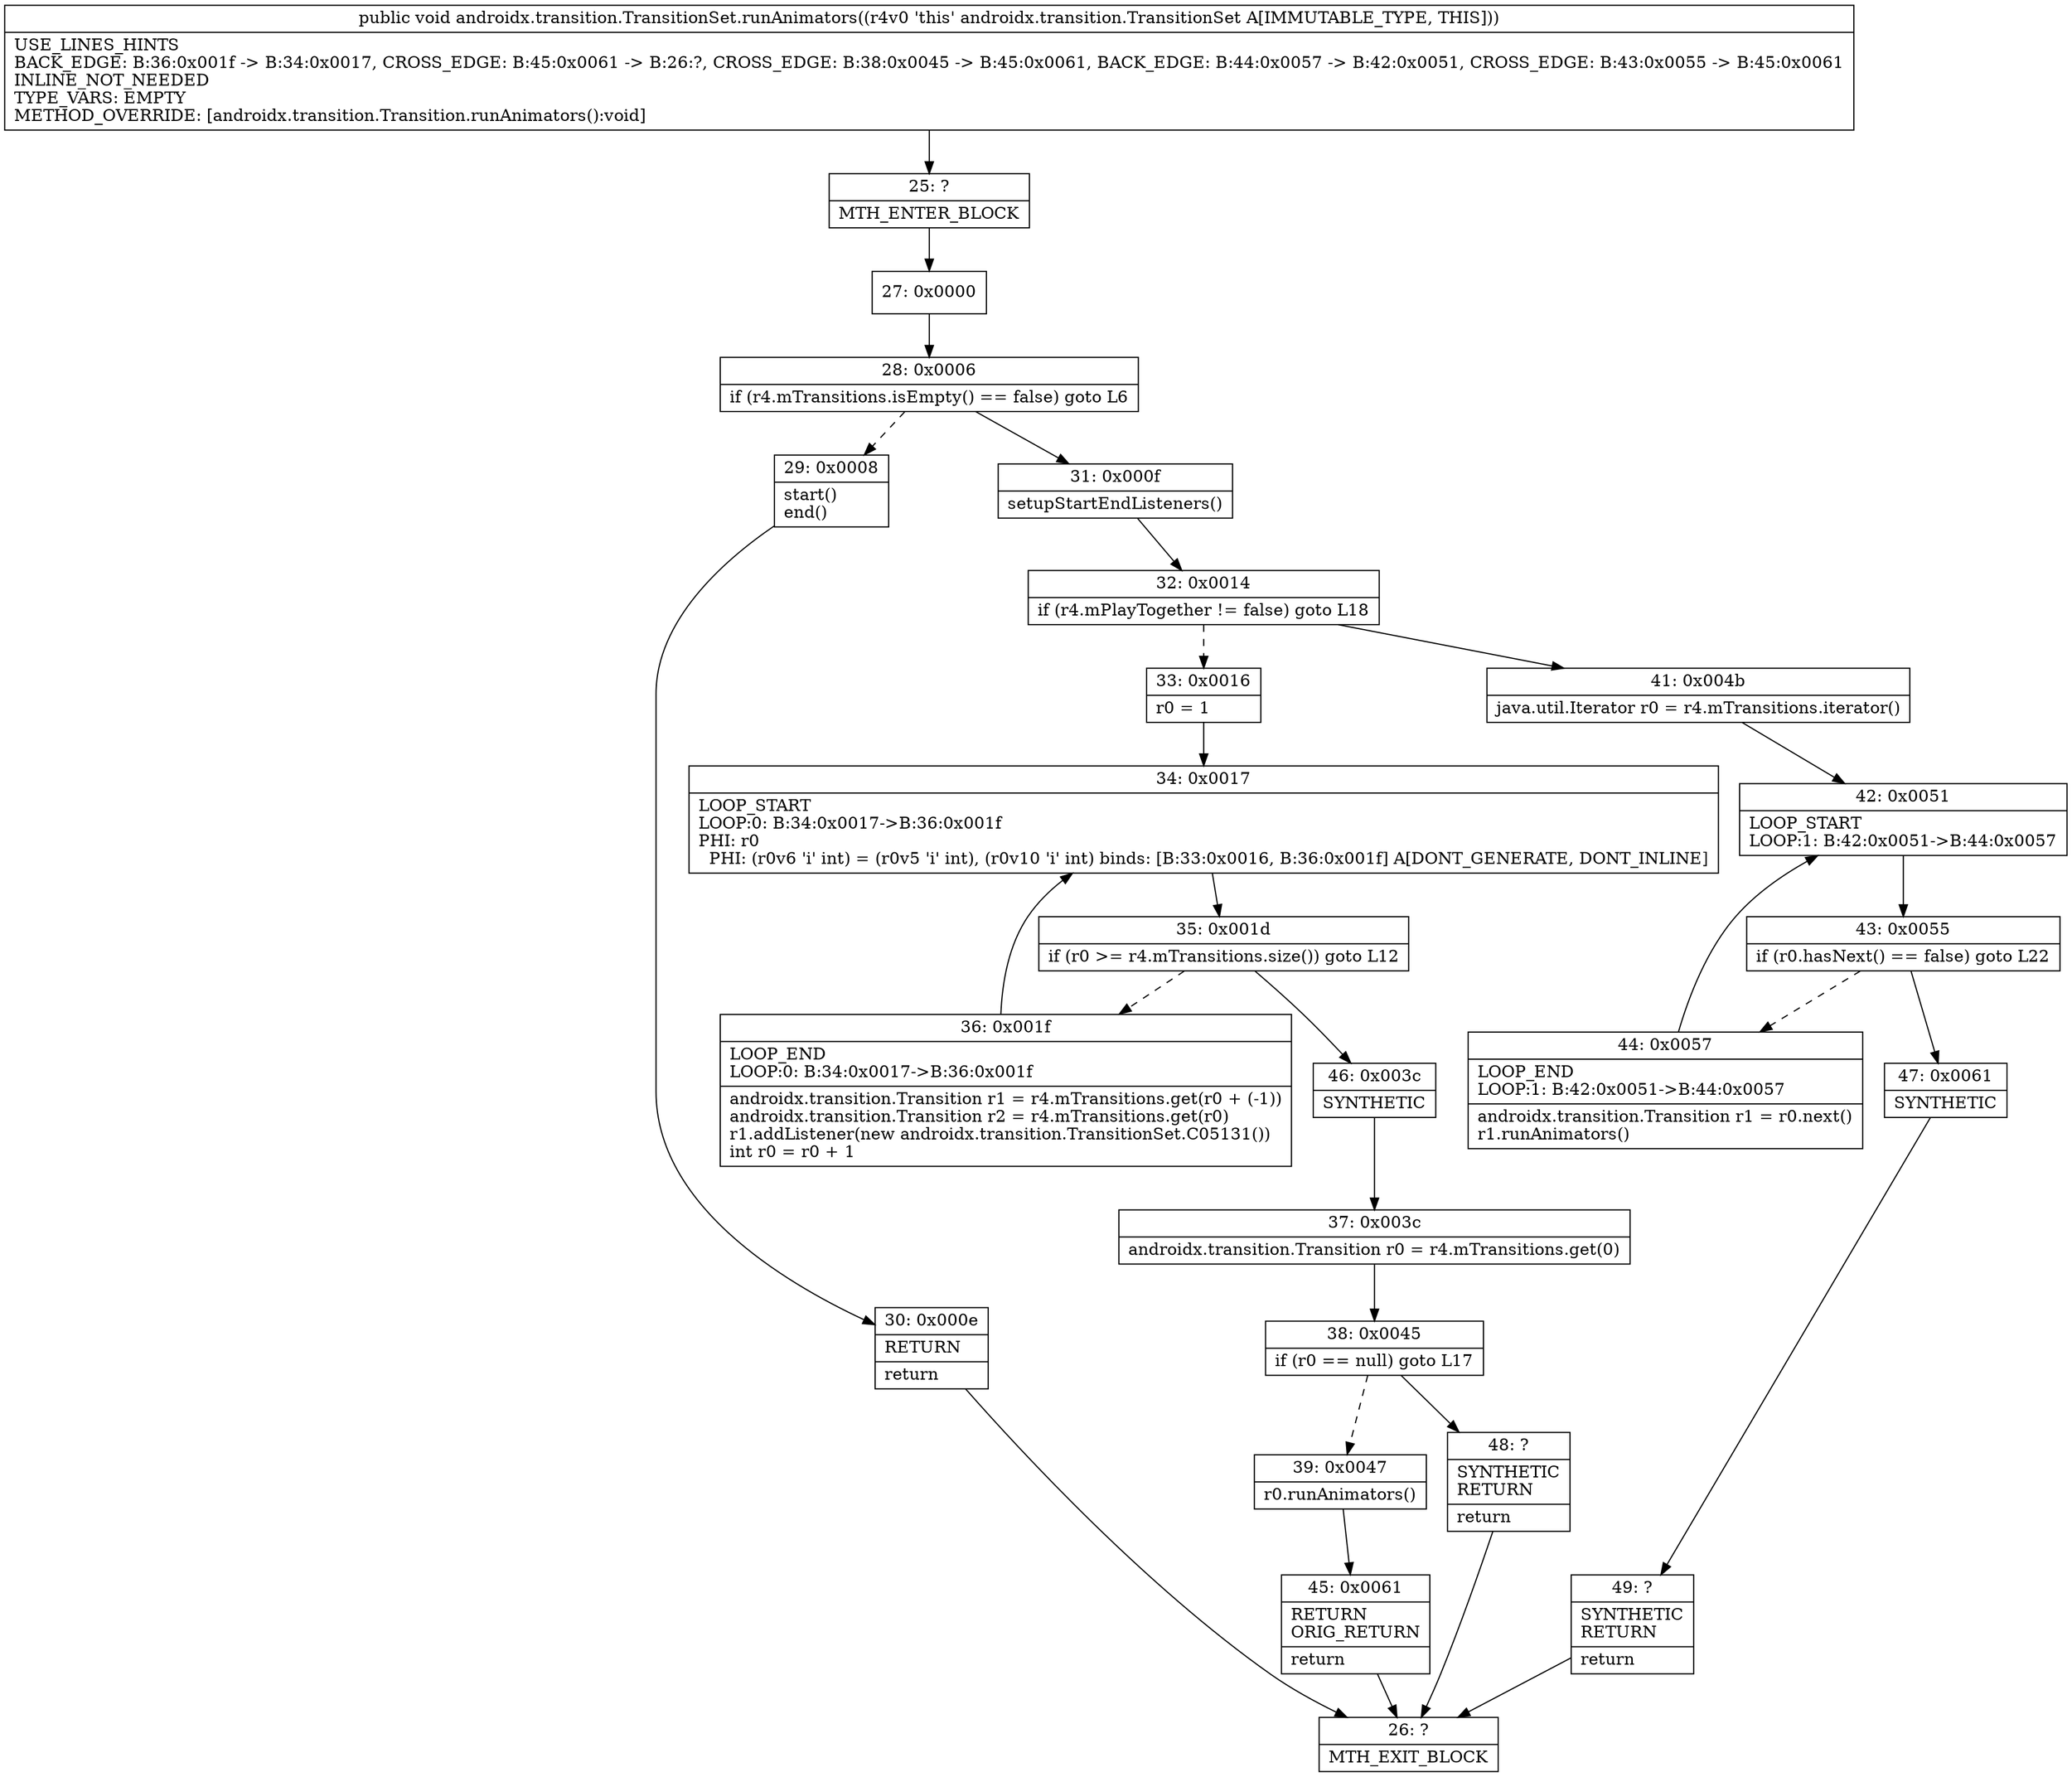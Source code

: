 digraph "CFG forandroidx.transition.TransitionSet.runAnimators()V" {
Node_25 [shape=record,label="{25\:\ ?|MTH_ENTER_BLOCK\l}"];
Node_27 [shape=record,label="{27\:\ 0x0000}"];
Node_28 [shape=record,label="{28\:\ 0x0006|if (r4.mTransitions.isEmpty() == false) goto L6\l}"];
Node_29 [shape=record,label="{29\:\ 0x0008|start()\lend()\l}"];
Node_30 [shape=record,label="{30\:\ 0x000e|RETURN\l|return\l}"];
Node_26 [shape=record,label="{26\:\ ?|MTH_EXIT_BLOCK\l}"];
Node_31 [shape=record,label="{31\:\ 0x000f|setupStartEndListeners()\l}"];
Node_32 [shape=record,label="{32\:\ 0x0014|if (r4.mPlayTogether != false) goto L18\l}"];
Node_33 [shape=record,label="{33\:\ 0x0016|r0 = 1\l}"];
Node_34 [shape=record,label="{34\:\ 0x0017|LOOP_START\lLOOP:0: B:34:0x0017\-\>B:36:0x001f\lPHI: r0 \l  PHI: (r0v6 'i' int) = (r0v5 'i' int), (r0v10 'i' int) binds: [B:33:0x0016, B:36:0x001f] A[DONT_GENERATE, DONT_INLINE]\l}"];
Node_35 [shape=record,label="{35\:\ 0x001d|if (r0 \>= r4.mTransitions.size()) goto L12\l}"];
Node_36 [shape=record,label="{36\:\ 0x001f|LOOP_END\lLOOP:0: B:34:0x0017\-\>B:36:0x001f\l|androidx.transition.Transition r1 = r4.mTransitions.get(r0 + (\-1))\landroidx.transition.Transition r2 = r4.mTransitions.get(r0)\lr1.addListener(new androidx.transition.TransitionSet.C05131())\lint r0 = r0 + 1\l}"];
Node_46 [shape=record,label="{46\:\ 0x003c|SYNTHETIC\l}"];
Node_37 [shape=record,label="{37\:\ 0x003c|androidx.transition.Transition r0 = r4.mTransitions.get(0)\l}"];
Node_38 [shape=record,label="{38\:\ 0x0045|if (r0 == null) goto L17\l}"];
Node_39 [shape=record,label="{39\:\ 0x0047|r0.runAnimators()\l}"];
Node_45 [shape=record,label="{45\:\ 0x0061|RETURN\lORIG_RETURN\l|return\l}"];
Node_48 [shape=record,label="{48\:\ ?|SYNTHETIC\lRETURN\l|return\l}"];
Node_41 [shape=record,label="{41\:\ 0x004b|java.util.Iterator r0 = r4.mTransitions.iterator()\l}"];
Node_42 [shape=record,label="{42\:\ 0x0051|LOOP_START\lLOOP:1: B:42:0x0051\-\>B:44:0x0057\l}"];
Node_43 [shape=record,label="{43\:\ 0x0055|if (r0.hasNext() == false) goto L22\l}"];
Node_44 [shape=record,label="{44\:\ 0x0057|LOOP_END\lLOOP:1: B:42:0x0051\-\>B:44:0x0057\l|androidx.transition.Transition r1 = r0.next()\lr1.runAnimators()\l}"];
Node_47 [shape=record,label="{47\:\ 0x0061|SYNTHETIC\l}"];
Node_49 [shape=record,label="{49\:\ ?|SYNTHETIC\lRETURN\l|return\l}"];
MethodNode[shape=record,label="{public void androidx.transition.TransitionSet.runAnimators((r4v0 'this' androidx.transition.TransitionSet A[IMMUTABLE_TYPE, THIS]))  | USE_LINES_HINTS\lBACK_EDGE: B:36:0x001f \-\> B:34:0x0017, CROSS_EDGE: B:45:0x0061 \-\> B:26:?, CROSS_EDGE: B:38:0x0045 \-\> B:45:0x0061, BACK_EDGE: B:44:0x0057 \-\> B:42:0x0051, CROSS_EDGE: B:43:0x0055 \-\> B:45:0x0061\lINLINE_NOT_NEEDED\lTYPE_VARS: EMPTY\lMETHOD_OVERRIDE: [androidx.transition.Transition.runAnimators():void]\l}"];
MethodNode -> Node_25;Node_25 -> Node_27;
Node_27 -> Node_28;
Node_28 -> Node_29[style=dashed];
Node_28 -> Node_31;
Node_29 -> Node_30;
Node_30 -> Node_26;
Node_31 -> Node_32;
Node_32 -> Node_33[style=dashed];
Node_32 -> Node_41;
Node_33 -> Node_34;
Node_34 -> Node_35;
Node_35 -> Node_36[style=dashed];
Node_35 -> Node_46;
Node_36 -> Node_34;
Node_46 -> Node_37;
Node_37 -> Node_38;
Node_38 -> Node_39[style=dashed];
Node_38 -> Node_48;
Node_39 -> Node_45;
Node_45 -> Node_26;
Node_48 -> Node_26;
Node_41 -> Node_42;
Node_42 -> Node_43;
Node_43 -> Node_44[style=dashed];
Node_43 -> Node_47;
Node_44 -> Node_42;
Node_47 -> Node_49;
Node_49 -> Node_26;
}

